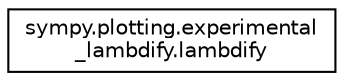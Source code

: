 digraph "Graphical Class Hierarchy"
{
 // LATEX_PDF_SIZE
  edge [fontname="Helvetica",fontsize="10",labelfontname="Helvetica",labelfontsize="10"];
  node [fontname="Helvetica",fontsize="10",shape=record];
  rankdir="LR";
  Node0 [label="sympy.plotting.experimental\l_lambdify.lambdify",height=0.2,width=0.4,color="black", fillcolor="white", style="filled",URL="$classsympy_1_1plotting_1_1experimental__lambdify_1_1lambdify.html",tooltip=" "];
}
